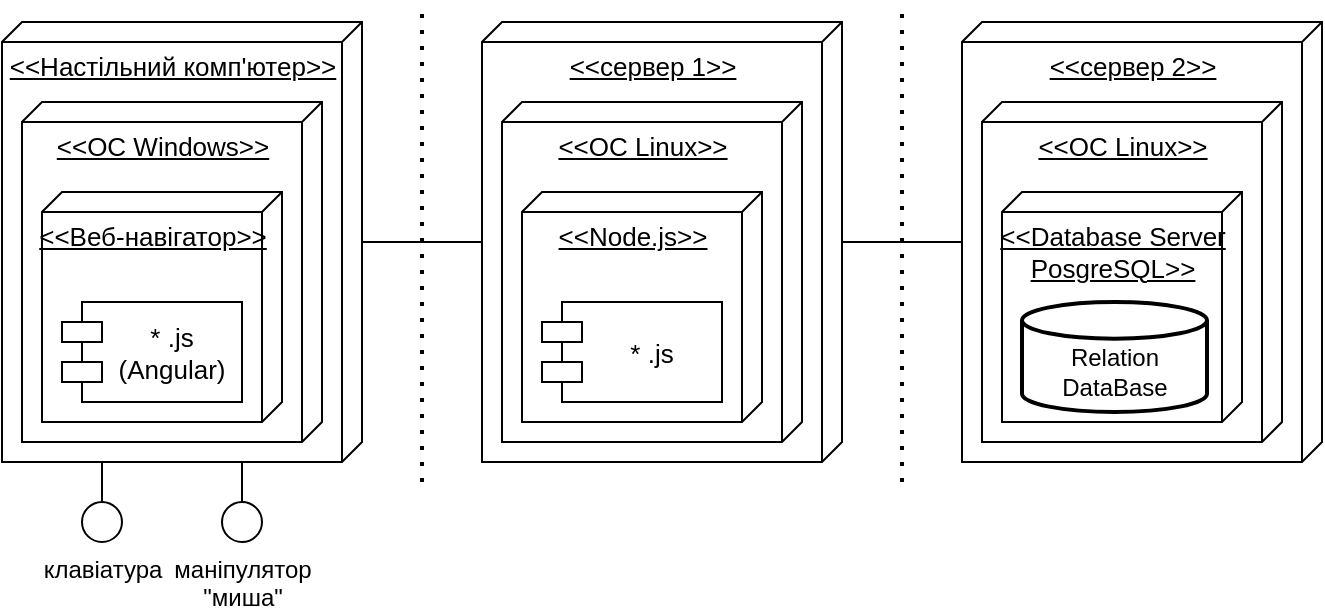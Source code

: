 <mxfile version="20.3.6" type="github"><diagram id="qve6faj3zGD1OVXuM6c2" name="Page-1"><mxGraphModel dx="1038" dy="547" grid="1" gridSize="10" guides="1" tooltips="1" connect="1" arrows="1" fold="1" page="1" pageScale="1" pageWidth="850" pageHeight="1100" math="0" shadow="0"><root><mxCell id="0"/><mxCell id="1" parent="0"/><mxCell id="0uiA86ia3JIn5K81pXmC-1" value="&amp;lt;&amp;lt;Настільний комп'ютер&amp;gt;&amp;gt;" style="verticalAlign=top;align=center;spacingTop=8;spacingLeft=2;spacingRight=12;shape=cube;size=10;direction=south;fontStyle=4;html=1;fontFamily=Helvetica;fontSize=13;" parent="1" vertex="1"><mxGeometry x="70" y="50" width="180" height="220" as="geometry"/></mxCell><mxCell id="0uiA86ia3JIn5K81pXmC-2" value="" style="endArrow=none;dashed=1;html=1;dashPattern=1 3;strokeWidth=2;rounded=0;fontFamily=Helvetica;fontSize=13;align=center;verticalAlign=top;" parent="1" edge="1"><mxGeometry width="50" height="50" relative="1" as="geometry"><mxPoint x="280" y="280" as="sourcePoint"/><mxPoint x="280" y="40" as="targetPoint"/><Array as="points"><mxPoint x="280" y="160"/></Array></mxGeometry></mxCell><mxCell id="0uiA86ia3JIn5K81pXmC-5" value="клавіатура" style="verticalLabelPosition=bottom;verticalAlign=top;html=1;shape=mxgraph.flowchart.on-page_reference;" parent="1" vertex="1"><mxGeometry x="110" y="290" width="20" height="20" as="geometry"/></mxCell><mxCell id="0uiA86ia3JIn5K81pXmC-6" value="&amp;lt;&amp;lt;OC Windows&amp;gt;&amp;gt;" style="verticalAlign=top;align=center;spacingTop=8;spacingLeft=2;spacingRight=12;shape=cube;size=10;direction=south;fontStyle=4;html=1;fontFamily=Helvetica;fontSize=13;" parent="1" vertex="1"><mxGeometry x="80" y="90" width="150" height="170" as="geometry"/></mxCell><mxCell id="0uiA86ia3JIn5K81pXmC-7" value="&amp;lt;&amp;lt;Веб-навігатор&amp;gt;&amp;gt;" style="verticalAlign=top;align=center;spacingTop=8;spacingLeft=2;spacingRight=12;shape=cube;size=10;direction=south;fontStyle=4;html=1;fontFamily=Helvetica;fontSize=13;" parent="1" vertex="1"><mxGeometry x="90" y="135" width="120" height="115" as="geometry"/></mxCell><mxCell id="0uiA86ia3JIn5K81pXmC-9" value="* .js&#10;(Angular)" style="shape=module;align=center;spacingLeft=20;align=center;verticalAlign=middle;fontFamily=Helvetica;fontSize=13;" parent="1" vertex="1"><mxGeometry x="100" y="190" width="90" height="50" as="geometry"/></mxCell><mxCell id="0uiA86ia3JIn5K81pXmC-10" value="&amp;lt;&amp;lt;сервер 1&amp;gt;&amp;gt;" style="verticalAlign=top;align=center;spacingTop=8;spacingLeft=2;spacingRight=12;shape=cube;size=10;direction=south;fontStyle=4;html=1;fontFamily=Helvetica;fontSize=13;" parent="1" vertex="1"><mxGeometry x="310" y="50" width="180" height="220" as="geometry"/></mxCell><mxCell id="0uiA86ia3JIn5K81pXmC-11" value="&amp;lt;&amp;lt;OC Linux&amp;gt;&amp;gt;" style="verticalAlign=top;align=center;spacingTop=8;spacingLeft=2;spacingRight=12;shape=cube;size=10;direction=south;fontStyle=4;html=1;fontFamily=Helvetica;fontSize=13;" parent="1" vertex="1"><mxGeometry x="320" y="90" width="150" height="170" as="geometry"/></mxCell><mxCell id="0uiA86ia3JIn5K81pXmC-12" value="&amp;lt;&amp;lt;Node.js&amp;gt;&amp;gt;" style="verticalAlign=top;align=center;spacingTop=8;spacingLeft=2;spacingRight=12;shape=cube;size=10;direction=south;fontStyle=4;html=1;fontFamily=Helvetica;fontSize=13;" parent="1" vertex="1"><mxGeometry x="330" y="135" width="120" height="115" as="geometry"/></mxCell><mxCell id="0uiA86ia3JIn5K81pXmC-13" value="* .js" style="shape=module;align=left;spacingLeft=20;align=center;verticalAlign=middle;fontFamily=Helvetica;fontSize=13;" parent="1" vertex="1"><mxGeometry x="340" y="190" width="90" height="50" as="geometry"/></mxCell><mxCell id="0uiA86ia3JIn5K81pXmC-14" value="" style="endArrow=none;html=1;rounded=0;fontFamily=Helvetica;fontSize=13;" parent="1" edge="1"><mxGeometry width="50" height="50" relative="1" as="geometry"><mxPoint x="250" y="160" as="sourcePoint"/><mxPoint x="310" y="160" as="targetPoint"/></mxGeometry></mxCell><mxCell id="0uiA86ia3JIn5K81pXmC-16" value="&amp;lt;&amp;lt;сервер 2&amp;gt;&amp;gt;" style="verticalAlign=top;align=center;spacingTop=8;spacingLeft=2;spacingRight=12;shape=cube;size=10;direction=south;fontStyle=4;html=1;fontFamily=Helvetica;fontSize=13;" parent="1" vertex="1"><mxGeometry x="550" y="50" width="180" height="220" as="geometry"/></mxCell><mxCell id="0uiA86ia3JIn5K81pXmC-17" value="&amp;lt;&amp;lt;OC Linux&amp;gt;&amp;gt;" style="verticalAlign=top;align=center;spacingTop=8;spacingLeft=2;spacingRight=12;shape=cube;size=10;direction=south;fontStyle=4;html=1;fontFamily=Helvetica;fontSize=13;" parent="1" vertex="1"><mxGeometry x="560" y="90" width="150" height="170" as="geometry"/></mxCell><mxCell id="0uiA86ia3JIn5K81pXmC-18" value="&amp;lt;&amp;lt;Database Server&lt;br&gt;PosgreSQL&amp;gt;&amp;gt;" style="verticalAlign=top;align=center;spacingTop=8;spacingLeft=2;spacingRight=12;shape=cube;size=10;direction=south;fontStyle=4;html=1;fontFamily=Helvetica;fontSize=13;" parent="1" vertex="1"><mxGeometry x="570" y="135" width="120" height="115" as="geometry"/></mxCell><mxCell id="0uiA86ia3JIn5K81pXmC-20" value="" style="endArrow=none;dashed=1;html=1;dashPattern=1 3;strokeWidth=2;rounded=0;fontFamily=Helvetica;fontSize=13;align=center;verticalAlign=top;" parent="1" edge="1"><mxGeometry width="50" height="50" relative="1" as="geometry"><mxPoint x="520" y="280" as="sourcePoint"/><mxPoint x="520" y="40" as="targetPoint"/><Array as="points"><mxPoint x="520" y="160"/></Array></mxGeometry></mxCell><mxCell id="0uiA86ia3JIn5K81pXmC-21" value="" style="endArrow=none;html=1;rounded=0;fontFamily=Helvetica;fontSize=13;" parent="1" edge="1"><mxGeometry width="50" height="50" relative="1" as="geometry"><mxPoint x="490" y="160" as="sourcePoint"/><mxPoint x="550" y="160" as="targetPoint"/></mxGeometry></mxCell><mxCell id="0uiA86ia3JIn5K81pXmC-22" value="&lt;br&gt;Relation&lt;br&gt;DataBase" style="strokeWidth=2;html=1;shape=mxgraph.flowchart.database;whiteSpace=wrap;verticalAlign=middle;" parent="1" vertex="1"><mxGeometry x="580" y="190" width="92.5" height="55" as="geometry"/></mxCell><mxCell id="0uiA86ia3JIn5K81pXmC-24" value="" style="endArrow=none;html=1;rounded=0;fontFamily=Helvetica;fontSize=13;exitX=0.5;exitY=0;exitDx=0;exitDy=0;exitPerimeter=0;" parent="1" source="0uiA86ia3JIn5K81pXmC-5" edge="1"><mxGeometry width="50" height="50" relative="1" as="geometry"><mxPoint x="400" y="200" as="sourcePoint"/><mxPoint x="120" y="270" as="targetPoint"/></mxGeometry></mxCell><mxCell id="0uiA86ia3JIn5K81pXmC-31" value="маніпулятор&lt;br&gt;&quot;миша&quot;" style="verticalLabelPosition=bottom;verticalAlign=top;html=1;shape=mxgraph.flowchart.on-page_reference;" parent="1" vertex="1"><mxGeometry x="180" y="290" width="20" height="20" as="geometry"/></mxCell><mxCell id="0uiA86ia3JIn5K81pXmC-39" value="" style="endArrow=none;html=1;rounded=0;fontFamily=Helvetica;fontSize=13;exitX=0.5;exitY=0;exitDx=0;exitDy=0;exitPerimeter=0;" parent="1" source="0uiA86ia3JIn5K81pXmC-31" edge="1"><mxGeometry width="50" height="50" relative="1" as="geometry"><mxPoint x="400" y="200" as="sourcePoint"/><mxPoint x="190" y="270" as="targetPoint"/></mxGeometry></mxCell></root></mxGraphModel></diagram></mxfile>
